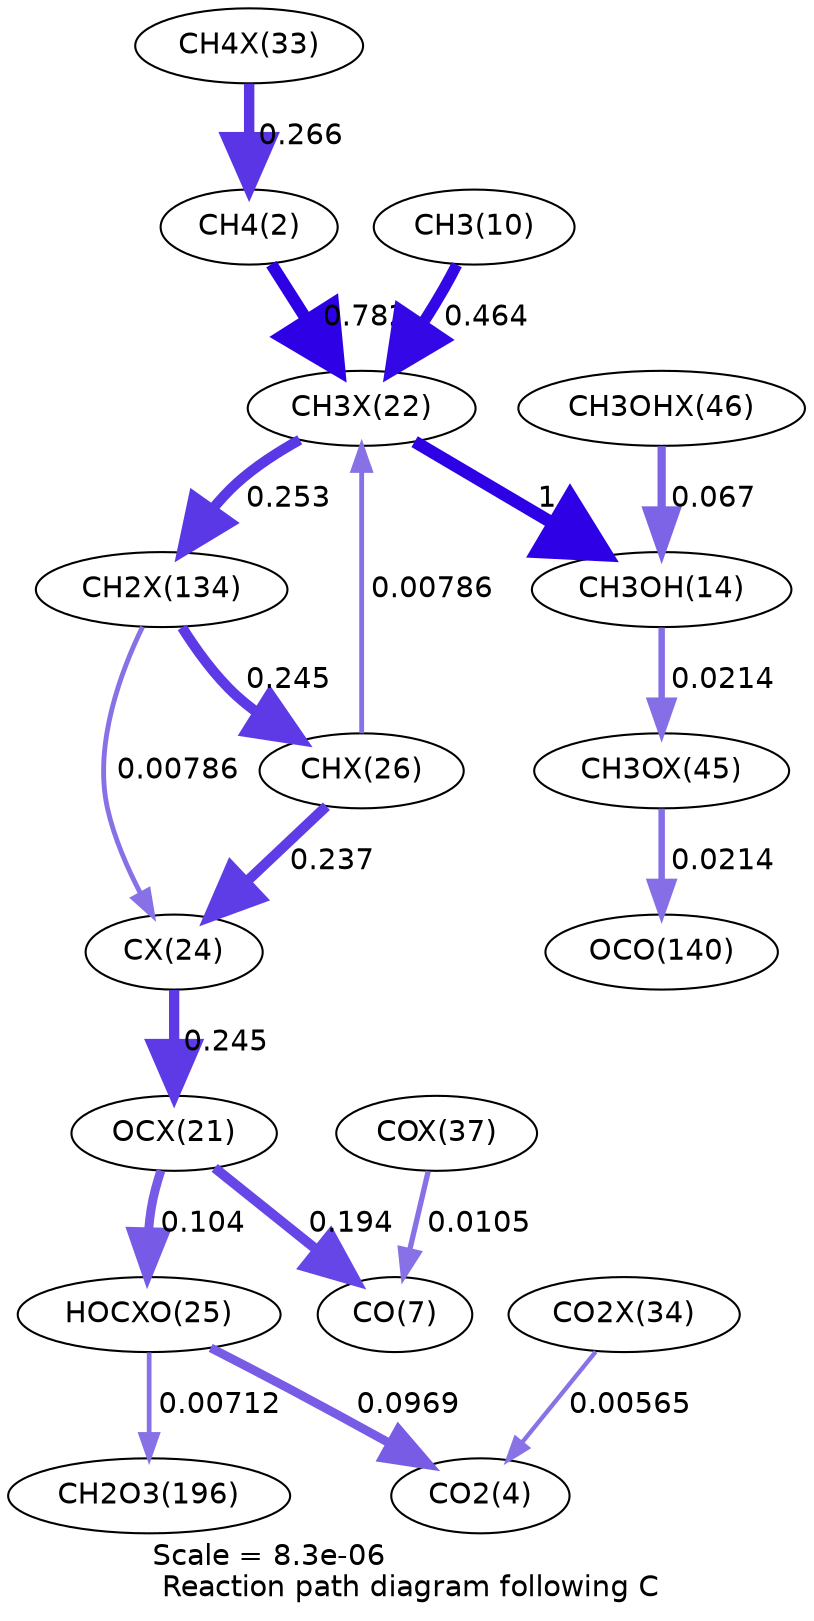 digraph reaction_paths {
center=1;
s43 -> s4[fontname="Helvetica", penwidth=5, arrowsize=2.5, color="0.7, 0.766, 0.9"
, label=" 0.266"];
s4 -> s37[fontname="Helvetica", penwidth=5.81, arrowsize=2.91, color="0.7, 1.28, 0.9"
, label=" 0.782"];
s12 -> s37[fontname="Helvetica", penwidth=5.42, arrowsize=2.71, color="0.7, 0.964, 0.9"
, label=" 0.464"];
s37 -> s16[fontname="Helvetica", penwidth=6, arrowsize=3, color="0.7, 1.5, 0.9"
, label=" 1"];
s37 -> s55[fontname="Helvetica", penwidth=4.96, arrowsize=2.48, color="0.7, 0.753, 0.9"
, label=" 0.253"];
s41 -> s37[fontname="Helvetica", penwidth=2.34, arrowsize=1.17, color="0.7, 0.508, 0.9"
, label=" 0.00786"];
s53 -> s16[fontname="Helvetica", penwidth=3.96, arrowsize=1.98, color="0.7, 0.567, 0.9"
, label=" 0.067"];
s16 -> s52[fontname="Helvetica", penwidth=3.1, arrowsize=1.55, color="0.7, 0.521, 0.9"
, label=" 0.0214"];
s55 -> s41[fontname="Helvetica", penwidth=4.94, arrowsize=2.47, color="0.7, 0.745, 0.9"
, label=" 0.245"];
s55 -> s39[fontname="Helvetica", penwidth=2.34, arrowsize=1.17, color="0.7, 0.508, 0.9"
, label=" 0.00786"];
s41 -> s39[fontname="Helvetica", penwidth=4.91, arrowsize=2.46, color="0.7, 0.737, 0.9"
, label=" 0.237"];
s52 -> s28[fontname="Helvetica", penwidth=3.1, arrowsize=1.55, color="0.7, 0.521, 0.9"
, label=" 0.0214"];
s36 -> s9[fontname="Helvetica", penwidth=4.76, arrowsize=2.38, color="0.7, 0.694, 0.9"
, label=" 0.194"];
s47 -> s9[fontname="Helvetica", penwidth=2.56, arrowsize=1.28, color="0.7, 0.511, 0.9"
, label=" 0.0105"];
s36 -> s40[fontname="Helvetica", penwidth=4.29, arrowsize=2.15, color="0.7, 0.604, 0.9"
, label=" 0.104"];
s39 -> s36[fontname="Helvetica", penwidth=4.94, arrowsize=2.47, color="0.7, 0.745, 0.9"
, label=" 0.245"];
s40 -> s6[fontname="Helvetica", penwidth=4.24, arrowsize=2.12, color="0.7, 0.597, 0.9"
, label=" 0.0969"];
s44 -> s6[fontname="Helvetica", penwidth=2.09, arrowsize=1.05, color="0.7, 0.506, 0.9"
, label=" 0.00565"];
s40 -> s31[fontname="Helvetica", penwidth=2.27, arrowsize=1.13, color="0.7, 0.507, 0.9"
, label=" 0.00712"];
s4 [ fontname="Helvetica", label="CH4(2)"];
s6 [ fontname="Helvetica", label="CO2(4)"];
s9 [ fontname="Helvetica", label="CO(7)"];
s12 [ fontname="Helvetica", label="CH3(10)"];
s16 [ fontname="Helvetica", label="CH3OH(14)"];
s28 [ fontname="Helvetica", label="OCO(140)"];
s31 [ fontname="Helvetica", label="CH2O3(196)"];
s36 [ fontname="Helvetica", label="OCX(21)"];
s37 [ fontname="Helvetica", label="CH3X(22)"];
s39 [ fontname="Helvetica", label="CX(24)"];
s40 [ fontname="Helvetica", label="HOCXO(25)"];
s41 [ fontname="Helvetica", label="CHX(26)"];
s43 [ fontname="Helvetica", label="CH4X(33)"];
s44 [ fontname="Helvetica", label="CO2X(34)"];
s47 [ fontname="Helvetica", label="COX(37)"];
s52 [ fontname="Helvetica", label="CH3OX(45)"];
s53 [ fontname="Helvetica", label="CH3OHX(46)"];
s55 [ fontname="Helvetica", label="CH2X(134)"];
 label = "Scale = 8.3e-06\l Reaction path diagram following C";
 fontname = "Helvetica";
}
